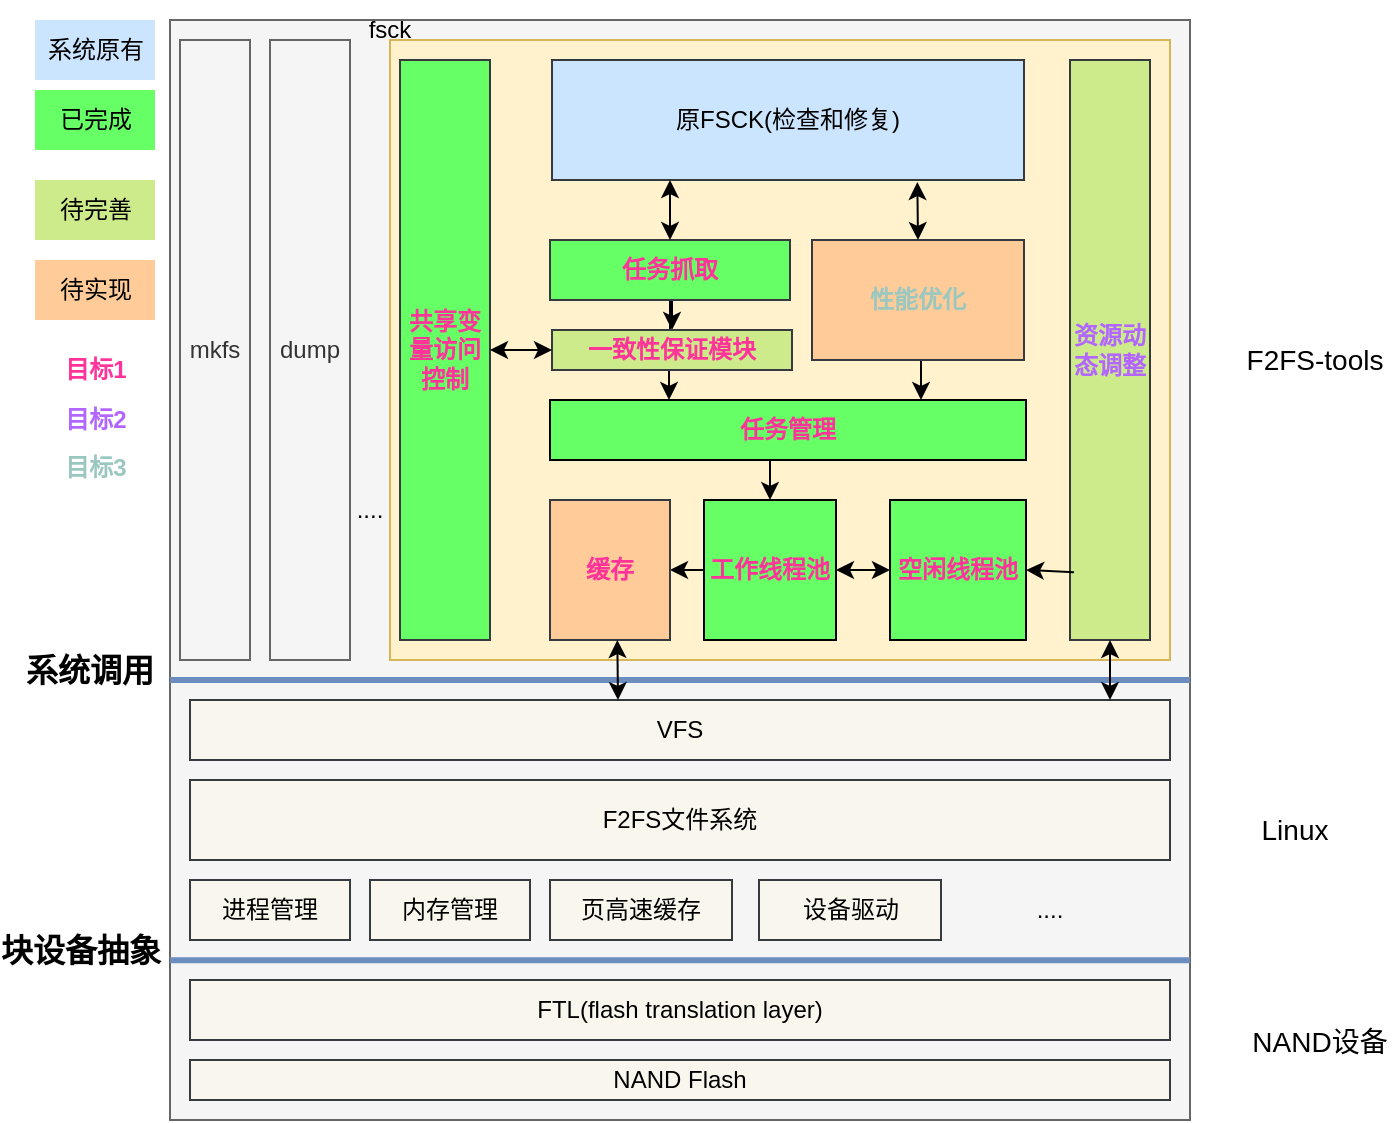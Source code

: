 <mxfile version="21.3.7" type="github">
  <diagram name="第 1 页" id="VTUkEO_UQAFqfw7q6bWO">
    <mxGraphModel dx="724" dy="-774" grid="1" gridSize="10" guides="1" tooltips="1" connect="1" arrows="1" fold="1" page="1" pageScale="1" pageWidth="827" pageHeight="1169" math="0" shadow="0">
      <root>
        <mxCell id="0" />
        <mxCell id="1" parent="0" />
        <mxCell id="MNF7uUWkkhBH7P5a3Kn4-1" value="" style="rounded=0;whiteSpace=wrap;html=1;fillColor=#f5f5f5;fontColor=#333333;strokeColor=#666666;" vertex="1" parent="1">
          <mxGeometry x="100" y="1675" width="510" height="79" as="geometry" />
        </mxCell>
        <mxCell id="MNF7uUWkkhBH7P5a3Kn4-2" value="" style="rounded=0;whiteSpace=wrap;html=1;fillColor=#f5f5f5;fontColor=#333333;strokeColor=#666666;" vertex="1" parent="1">
          <mxGeometry x="100" y="1204" width="510" height="330" as="geometry" />
        </mxCell>
        <mxCell id="MNF7uUWkkhBH7P5a3Kn4-3" value="" style="rounded=0;whiteSpace=wrap;html=1;fillColor=#f5f5f5;strokeColor=#666666;fontColor=#333333;" vertex="1" parent="1">
          <mxGeometry x="100" y="1534" width="510" height="141" as="geometry" />
        </mxCell>
        <mxCell id="MNF7uUWkkhBH7P5a3Kn4-4" value="NAND Flash" style="rounded=0;whiteSpace=wrap;html=1;fillColor=#f9f7ed;strokeColor=#36393d;" vertex="1" parent="1">
          <mxGeometry x="110" y="1724" width="490" height="20" as="geometry" />
        </mxCell>
        <mxCell id="MNF7uUWkkhBH7P5a3Kn4-5" value="FTL(flash translation layer)" style="rounded=0;whiteSpace=wrap;html=1;fillColor=#f9f7ed;strokeColor=#36393d;" vertex="1" parent="1">
          <mxGeometry x="110" y="1684" width="490" height="30" as="geometry" />
        </mxCell>
        <mxCell id="MNF7uUWkkhBH7P5a3Kn4-6" value="Linux" style="text;html=1;strokeColor=none;fillColor=none;align=center;verticalAlign=middle;whiteSpace=wrap;rounded=0;fontSize=14;labelBorderColor=none;" vertex="1" parent="1">
          <mxGeometry x="630" y="1594" width="65" height="30" as="geometry" />
        </mxCell>
        <mxCell id="MNF7uUWkkhBH7P5a3Kn4-7" value="进程管理" style="rounded=0;whiteSpace=wrap;html=1;fillColor=#f9f7ed;strokeColor=#36393d;" vertex="1" parent="1">
          <mxGeometry x="110" y="1634" width="80" height="30" as="geometry" />
        </mxCell>
        <mxCell id="MNF7uUWkkhBH7P5a3Kn4-8" value="内存管理" style="rounded=0;whiteSpace=wrap;html=1;fillColor=#f9f7ed;strokeColor=#36393d;" vertex="1" parent="1">
          <mxGeometry x="200" y="1634" width="80" height="30" as="geometry" />
        </mxCell>
        <mxCell id="MNF7uUWkkhBH7P5a3Kn4-9" value="页高速缓存" style="rounded=0;whiteSpace=wrap;html=1;fillColor=#f9f7ed;strokeColor=#36393d;" vertex="1" parent="1">
          <mxGeometry x="290" y="1634" width="91" height="30" as="geometry" />
        </mxCell>
        <mxCell id="MNF7uUWkkhBH7P5a3Kn4-10" value="...." style="text;html=1;strokeColor=none;fillColor=none;align=center;verticalAlign=middle;whiteSpace=wrap;rounded=0;" vertex="1" parent="1">
          <mxGeometry x="510" y="1634" width="60" height="30" as="geometry" />
        </mxCell>
        <mxCell id="MNF7uUWkkhBH7P5a3Kn4-11" value="F2FS文件系统" style="rounded=0;whiteSpace=wrap;html=1;fillColor=#f9f7ed;strokeColor=#36393d;" vertex="1" parent="1">
          <mxGeometry x="110" y="1584" width="490" height="40" as="geometry" />
        </mxCell>
        <mxCell id="MNF7uUWkkhBH7P5a3Kn4-12" value="VFS" style="rounded=0;whiteSpace=wrap;html=1;fillColor=#f9f7ed;strokeColor=#36393d;" vertex="1" parent="1">
          <mxGeometry x="110" y="1544" width="490" height="30" as="geometry" />
        </mxCell>
        <mxCell id="MNF7uUWkkhBH7P5a3Kn4-13" value="块设备抽象" style="text;html=1;align=center;verticalAlign=middle;rounded=0;fontSize=16;fontStyle=1" vertex="1" parent="1">
          <mxGeometry x="20" y="1654" width="70" height="30" as="geometry" />
        </mxCell>
        <mxCell id="MNF7uUWkkhBH7P5a3Kn4-14" value="" style="endArrow=none;html=1;rounded=0;exitX=0;exitY=0;exitDx=0;exitDy=0;strokeWidth=3;entryX=1;entryY=0;entryDx=0;entryDy=0;fillColor=#dae8fc;strokeColor=#6c8ebf;fontColor=#fff2cc;" edge="1" parent="1" target="MNF7uUWkkhBH7P5a3Kn4-3">
          <mxGeometry width="50" height="50" relative="1" as="geometry">
            <mxPoint x="100" y="1534" as="sourcePoint" />
            <mxPoint x="500" y="1534" as="targetPoint" />
          </mxGeometry>
        </mxCell>
        <mxCell id="MNF7uUWkkhBH7P5a3Kn4-15" value="&lt;font style=&quot;font-size: 16px;&quot;&gt;&lt;b&gt;系统调用&lt;/b&gt;&lt;/font&gt;" style="text;html=1;strokeColor=none;fillColor=none;align=center;verticalAlign=middle;whiteSpace=wrap;rounded=0;" vertex="1" parent="1">
          <mxGeometry x="25" y="1514" width="70" height="30" as="geometry" />
        </mxCell>
        <mxCell id="MNF7uUWkkhBH7P5a3Kn4-16" value="dump" style="rounded=0;whiteSpace=wrap;html=1;fillColor=#f5f5f5;fontColor=#333333;strokeColor=#666666;" vertex="1" parent="1">
          <mxGeometry x="150" y="1214" width="40" height="310" as="geometry" />
        </mxCell>
        <mxCell id="MNF7uUWkkhBH7P5a3Kn4-17" value="mkfs" style="rounded=0;whiteSpace=wrap;html=1;fillColor=#f5f5f5;fontColor=#333333;strokeColor=#666666;" vertex="1" parent="1">
          <mxGeometry x="105" y="1214" width="35" height="310" as="geometry" />
        </mxCell>
        <mxCell id="MNF7uUWkkhBH7P5a3Kn4-18" value="" style="rounded=0;whiteSpace=wrap;html=1;fillColor=#fff2cc;strokeColor=#d6b656;" vertex="1" parent="1">
          <mxGeometry x="210" y="1214" width="390" height="310" as="geometry" />
        </mxCell>
        <mxCell id="MNF7uUWkkhBH7P5a3Kn4-19" value="...." style="text;html=1;strokeColor=none;fillColor=none;align=center;verticalAlign=middle;whiteSpace=wrap;rounded=0;" vertex="1" parent="1">
          <mxGeometry x="170" y="1434" width="60" height="30" as="geometry" />
        </mxCell>
        <mxCell id="MNF7uUWkkhBH7P5a3Kn4-20" value="fsck" style="text;html=1;strokeColor=none;fillColor=none;align=center;verticalAlign=middle;whiteSpace=wrap;rounded=0;" vertex="1" parent="1">
          <mxGeometry x="180" y="1194" width="60" height="30" as="geometry" />
        </mxCell>
        <mxCell id="MNF7uUWkkhBH7P5a3Kn4-21" value="F2FS-tools" style="text;html=1;strokeColor=none;fillColor=none;align=center;verticalAlign=middle;whiteSpace=wrap;rounded=0;fontSize=14;labelBackgroundColor=default;" vertex="1" parent="1">
          <mxGeometry x="635" y="1359" width="75" height="30" as="geometry" />
        </mxCell>
        <mxCell id="MNF7uUWkkhBH7P5a3Kn4-22" style="edgeStyle=orthogonalEdgeStyle;rounded=0;orthogonalLoop=1;jettySize=auto;html=1;exitX=0.5;exitY=1;exitDx=0;exitDy=0;entryX=0.5;entryY=0;entryDx=0;entryDy=0;" edge="1" parent="1" source="MNF7uUWkkhBH7P5a3Kn4-23" target="MNF7uUWkkhBH7P5a3Kn4-26">
          <mxGeometry relative="1" as="geometry" />
        </mxCell>
        <mxCell id="MNF7uUWkkhBH7P5a3Kn4-23" value="&lt;font color=&quot;#ff3399&quot;&gt;&lt;b&gt;任务管理&lt;/b&gt;&lt;/font&gt;" style="rounded=0;whiteSpace=wrap;html=1;fillColor=#66FF66;" vertex="1" parent="1">
          <mxGeometry x="290" y="1394" width="238" height="30" as="geometry" />
        </mxCell>
        <mxCell id="MNF7uUWkkhBH7P5a3Kn4-24" style="rounded=0;orthogonalLoop=1;jettySize=auto;html=1;entryX=1;entryY=0.5;entryDx=0;entryDy=0;targetPerimeterSpacing=0;startArrow=classic;startFill=1;exitX=0;exitY=0.5;exitDx=0;exitDy=0;" edge="1" parent="1" source="MNF7uUWkkhBH7P5a3Kn4-28" target="MNF7uUWkkhBH7P5a3Kn4-26">
          <mxGeometry relative="1" as="geometry">
            <mxPoint x="630" y="1614" as="sourcePoint" />
            <Array as="points" />
          </mxGeometry>
        </mxCell>
        <mxCell id="MNF7uUWkkhBH7P5a3Kn4-25" style="edgeStyle=orthogonalEdgeStyle;rounded=0;orthogonalLoop=1;jettySize=auto;html=1;exitX=0;exitY=0.5;exitDx=0;exitDy=0;entryX=1;entryY=0.5;entryDx=0;entryDy=0;" edge="1" parent="1" source="MNF7uUWkkhBH7P5a3Kn4-26" target="MNF7uUWkkhBH7P5a3Kn4-38">
          <mxGeometry relative="1" as="geometry" />
        </mxCell>
        <mxCell id="MNF7uUWkkhBH7P5a3Kn4-26" value="&lt;font color=&quot;#ff3399&quot;&gt;&lt;b&gt;工作线程池&lt;/b&gt;&lt;/font&gt;" style="rounded=0;whiteSpace=wrap;html=1;fillColor=#66FF66;" vertex="1" parent="1">
          <mxGeometry x="367" y="1444" width="66" height="70" as="geometry" />
        </mxCell>
        <mxCell id="MNF7uUWkkhBH7P5a3Kn4-27" value="&lt;font color=&quot;#b266ff&quot;&gt;&lt;b&gt;资源动态调整&lt;/b&gt;&lt;/font&gt;" style="rounded=0;whiteSpace=wrap;html=1;fillColor=#cdeb8b;strokeColor=#36393d;" vertex="1" parent="1">
          <mxGeometry x="550" y="1224" width="40" height="290" as="geometry" />
        </mxCell>
        <mxCell id="MNF7uUWkkhBH7P5a3Kn4-28" value="&lt;font color=&quot;#ff3399&quot;&gt;&lt;b&gt;空闲线程池&lt;/b&gt;&lt;/font&gt;" style="rounded=0;whiteSpace=wrap;html=1;fillColor=#66FF66;" vertex="1" parent="1">
          <mxGeometry x="460" y="1444" width="68" height="70" as="geometry" />
        </mxCell>
        <mxCell id="MNF7uUWkkhBH7P5a3Kn4-29" value="&lt;font color=&quot;#ff3399&quot;&gt;&lt;b&gt;共享变量访问控制&lt;/b&gt;&lt;/font&gt;" style="rounded=0;whiteSpace=wrap;html=1;fillColor=#66FF66;strokeColor=#36393d;" vertex="1" parent="1">
          <mxGeometry x="215" y="1224" width="45" height="290" as="geometry" />
        </mxCell>
        <mxCell id="MNF7uUWkkhBH7P5a3Kn4-30" value="原FSCK(检查和修复)" style="rounded=0;whiteSpace=wrap;html=1;fillColor=#cce5ff;strokeColor=#36393d;" vertex="1" parent="1">
          <mxGeometry x="291" y="1224" width="236" height="60" as="geometry" />
        </mxCell>
        <mxCell id="MNF7uUWkkhBH7P5a3Kn4-31" style="edgeStyle=orthogonalEdgeStyle;rounded=0;orthogonalLoop=1;jettySize=auto;html=1;exitX=0.5;exitY=1;exitDx=0;exitDy=0;" edge="1" parent="1" source="MNF7uUWkkhBH7P5a3Kn4-33" target="MNF7uUWkkhBH7P5a3Kn4-35">
          <mxGeometry relative="1" as="geometry" />
        </mxCell>
        <mxCell id="MNF7uUWkkhBH7P5a3Kn4-32" style="edgeStyle=orthogonalEdgeStyle;rounded=0;orthogonalLoop=1;jettySize=auto;html=1;exitX=0.5;exitY=1;exitDx=0;exitDy=0;entryX=0.5;entryY=0;entryDx=0;entryDy=0;" edge="1" parent="1" source="MNF7uUWkkhBH7P5a3Kn4-33" target="MNF7uUWkkhBH7P5a3Kn4-35">
          <mxGeometry relative="1" as="geometry" />
        </mxCell>
        <mxCell id="MNF7uUWkkhBH7P5a3Kn4-33" value="&lt;font color=&quot;#ff3399&quot;&gt;&lt;b&gt;任务抓取&lt;/b&gt;&lt;/font&gt;" style="rounded=0;whiteSpace=wrap;html=1;fillColor=#66FF66;strokeColor=#36393d;gradientColor=none;" vertex="1" parent="1">
          <mxGeometry x="290" y="1314" width="120" height="30" as="geometry" />
        </mxCell>
        <mxCell id="MNF7uUWkkhBH7P5a3Kn4-34" style="edgeStyle=orthogonalEdgeStyle;rounded=0;orthogonalLoop=1;jettySize=auto;html=1;exitX=0.5;exitY=1;exitDx=0;exitDy=0;entryX=0.25;entryY=0;entryDx=0;entryDy=0;" edge="1" parent="1" source="MNF7uUWkkhBH7P5a3Kn4-35" target="MNF7uUWkkhBH7P5a3Kn4-23">
          <mxGeometry relative="1" as="geometry" />
        </mxCell>
        <mxCell id="MNF7uUWkkhBH7P5a3Kn4-35" value="&lt;font color=&quot;#ff3399&quot;&gt;&lt;b&gt;一致性保证模块&lt;/b&gt;&lt;/font&gt;" style="rounded=0;whiteSpace=wrap;html=1;fillColor=#cdeb8b;strokeColor=#36393d;" vertex="1" parent="1">
          <mxGeometry x="291" y="1359" width="120" height="20" as="geometry" />
        </mxCell>
        <mxCell id="MNF7uUWkkhBH7P5a3Kn4-36" style="edgeStyle=orthogonalEdgeStyle;rounded=0;orthogonalLoop=1;jettySize=auto;html=1;exitX=0.5;exitY=1;exitDx=0;exitDy=0;entryX=0.75;entryY=0;entryDx=0;entryDy=0;" edge="1" parent="1">
          <mxGeometry relative="1" as="geometry">
            <mxPoint x="481" y="1374" as="sourcePoint" />
            <mxPoint x="475.5" y="1394" as="targetPoint" />
          </mxGeometry>
        </mxCell>
        <mxCell id="MNF7uUWkkhBH7P5a3Kn4-37" value="&lt;b style=&quot;&quot;&gt;&lt;font color=&quot;#9ac7bf&quot;&gt;性能优化&lt;/font&gt;&lt;/b&gt;" style="rounded=0;whiteSpace=wrap;html=1;fillColor=#ffcc99;strokeColor=#36393d;" vertex="1" parent="1">
          <mxGeometry x="421" y="1314" width="106" height="60" as="geometry" />
        </mxCell>
        <mxCell id="MNF7uUWkkhBH7P5a3Kn4-38" value="&lt;b style=&quot;&quot;&gt;&lt;font color=&quot;#ff3399&quot;&gt;缓存&lt;/font&gt;&lt;/b&gt;" style="rounded=0;whiteSpace=wrap;html=1;fillColor=#ffcc99;strokeColor=#36393d;" vertex="1" parent="1">
          <mxGeometry x="290" y="1444" width="60" height="70" as="geometry" />
        </mxCell>
        <mxCell id="MNF7uUWkkhBH7P5a3Kn4-39" value="" style="endArrow=classic;startArrow=classic;html=1;rounded=0;exitX=0.5;exitY=0;exitDx=0;exitDy=0;" edge="1" parent="1" source="MNF7uUWkkhBH7P5a3Kn4-33">
          <mxGeometry width="50" height="50" relative="1" as="geometry">
            <mxPoint x="300" y="1344" as="sourcePoint" />
            <mxPoint x="350" y="1284" as="targetPoint" />
          </mxGeometry>
        </mxCell>
        <mxCell id="MNF7uUWkkhBH7P5a3Kn4-40" value="" style="endArrow=classic;startArrow=classic;html=1;rounded=0;exitX=0.774;exitY=1.017;exitDx=0;exitDy=0;entryX=0.5;entryY=0;entryDx=0;entryDy=0;exitPerimeter=0;" edge="1" parent="1" source="MNF7uUWkkhBH7P5a3Kn4-30" target="MNF7uUWkkhBH7P5a3Kn4-37">
          <mxGeometry width="50" height="50" relative="1" as="geometry">
            <mxPoint x="360" y="1334" as="sourcePoint" />
            <mxPoint x="360" y="1304" as="targetPoint" />
          </mxGeometry>
        </mxCell>
        <mxCell id="MNF7uUWkkhBH7P5a3Kn4-41" value="" style="endArrow=classic;html=1;rounded=0;entryX=1;entryY=0.5;entryDx=0;entryDy=0;exitX=0.05;exitY=0.883;exitDx=0;exitDy=0;exitPerimeter=0;" edge="1" parent="1" source="MNF7uUWkkhBH7P5a3Kn4-27" target="MNF7uUWkkhBH7P5a3Kn4-28">
          <mxGeometry width="50" height="50" relative="1" as="geometry">
            <mxPoint x="550" y="1474" as="sourcePoint" />
            <mxPoint x="600" y="1424" as="targetPoint" />
          </mxGeometry>
        </mxCell>
        <mxCell id="MNF7uUWkkhBH7P5a3Kn4-42" value="" style="endArrow=classic;startArrow=classic;html=1;rounded=0;" edge="1" parent="1" source="MNF7uUWkkhBH7P5a3Kn4-27">
          <mxGeometry width="50" height="50" relative="1" as="geometry">
            <mxPoint x="484" y="1295" as="sourcePoint" />
            <mxPoint x="570" y="1544" as="targetPoint" />
          </mxGeometry>
        </mxCell>
        <mxCell id="MNF7uUWkkhBH7P5a3Kn4-43" value="" style="endArrow=classic;startArrow=classic;html=1;rounded=0;" edge="1" parent="1">
          <mxGeometry width="50" height="50" relative="1" as="geometry">
            <mxPoint x="323.66" y="1514" as="sourcePoint" />
            <mxPoint x="324" y="1544" as="targetPoint" />
          </mxGeometry>
        </mxCell>
        <mxCell id="MNF7uUWkkhBH7P5a3Kn4-44" value="设备驱动" style="rounded=0;whiteSpace=wrap;html=1;fillColor=#f9f7ed;strokeColor=#36393d;" vertex="1" parent="1">
          <mxGeometry x="394.5" y="1634" width="91" height="30" as="geometry" />
        </mxCell>
        <mxCell id="MNF7uUWkkhBH7P5a3Kn4-45" value="" style="endArrow=classic;startArrow=classic;html=1;rounded=0;exitX=1;exitY=0.5;exitDx=0;exitDy=0;" edge="1" parent="1" source="MNF7uUWkkhBH7P5a3Kn4-29" target="MNF7uUWkkhBH7P5a3Kn4-35">
          <mxGeometry width="50" height="50" relative="1" as="geometry">
            <mxPoint x="260" y="1374" as="sourcePoint" />
            <mxPoint x="310" y="1324" as="targetPoint" />
          </mxGeometry>
        </mxCell>
        <mxCell id="MNF7uUWkkhBH7P5a3Kn4-46" value="" style="endArrow=none;html=1;rounded=0;exitX=0;exitY=0;exitDx=0;exitDy=0;strokeWidth=3;entryX=1;entryY=0;entryDx=0;entryDy=0;fillColor=#dae8fc;strokeColor=#6c8ebf;" edge="1" parent="1">
          <mxGeometry width="50" height="50" relative="1" as="geometry">
            <mxPoint x="100" y="1674.17" as="sourcePoint" />
            <mxPoint x="610" y="1674.17" as="targetPoint" />
          </mxGeometry>
        </mxCell>
        <mxCell id="MNF7uUWkkhBH7P5a3Kn4-47" value="NAND设备" style="text;html=1;strokeColor=none;fillColor=none;align=center;verticalAlign=middle;whiteSpace=wrap;rounded=0;fontSize=14;labelBorderColor=none;" vertex="1" parent="1">
          <mxGeometry x="640" y="1699.5" width="70" height="30" as="geometry" />
        </mxCell>
        <mxCell id="MNF7uUWkkhBH7P5a3Kn4-48" value="系统原有" style="rounded=0;whiteSpace=wrap;html=1;fillColor=#cce5ff;labelBorderColor=none;strokeColor=none;" vertex="1" parent="1">
          <mxGeometry x="32.5" y="1204" width="60" height="30" as="geometry" />
        </mxCell>
        <mxCell id="MNF7uUWkkhBH7P5a3Kn4-49" value="已完成" style="rounded=0;whiteSpace=wrap;html=1;fillColor=#66ff66;labelBorderColor=none;strokeColor=none;" vertex="1" parent="1">
          <mxGeometry x="32.5" y="1239" width="60" height="30" as="geometry" />
        </mxCell>
        <mxCell id="MNF7uUWkkhBH7P5a3Kn4-50" value="待完善" style="rounded=0;whiteSpace=wrap;html=1;fillColor=#cdeb8b;labelBorderColor=none;strokeColor=none;" vertex="1" parent="1">
          <mxGeometry x="32.5" y="1284" width="60" height="30" as="geometry" />
        </mxCell>
        <mxCell id="MNF7uUWkkhBH7P5a3Kn4-51" value="待实现" style="rounded=0;whiteSpace=wrap;html=1;fillColor=#ffcc99;labelBorderColor=none;strokeColor=none;" vertex="1" parent="1">
          <mxGeometry x="32.5" y="1324" width="60" height="30" as="geometry" />
        </mxCell>
        <mxCell id="MNF7uUWkkhBH7P5a3Kn4-52" value="&lt;font color=&quot;#ff3399&quot;&gt;&lt;b&gt;目标1&lt;/b&gt;&lt;/font&gt;" style="text;html=1;strokeColor=none;fillColor=none;align=center;verticalAlign=middle;whiteSpace=wrap;rounded=0;" vertex="1" parent="1">
          <mxGeometry x="33" y="1364" width="60" height="30" as="geometry" />
        </mxCell>
        <mxCell id="MNF7uUWkkhBH7P5a3Kn4-53" value="&lt;b style=&quot;&quot;&gt;&lt;font color=&quot;#b266ff&quot;&gt;目标2&lt;/font&gt;&lt;/b&gt;" style="text;html=1;strokeColor=none;fillColor=none;align=center;verticalAlign=middle;whiteSpace=wrap;rounded=0;" vertex="1" parent="1">
          <mxGeometry x="33" y="1389" width="60" height="30" as="geometry" />
        </mxCell>
        <mxCell id="MNF7uUWkkhBH7P5a3Kn4-54" value="&lt;b style=&quot;&quot;&gt;&lt;font color=&quot;#9ac7bf&quot;&gt;目标3&lt;/font&gt;&lt;/b&gt;" style="text;html=1;strokeColor=none;fillColor=none;align=center;verticalAlign=middle;whiteSpace=wrap;rounded=0;" vertex="1" parent="1">
          <mxGeometry x="32.5" y="1413" width="60" height="30" as="geometry" />
        </mxCell>
      </root>
    </mxGraphModel>
  </diagram>
</mxfile>
